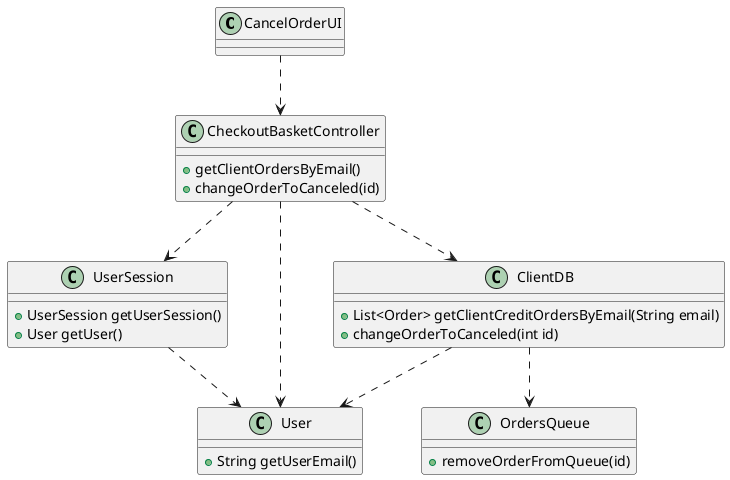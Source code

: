 @startuml

class CancelOrderUI {

}

class CheckoutBasketController {
  +getClientOrdersByEmail()
  +changeOrderToCanceled(id)
}

class ClientDB {
    +List<Order> getClientCreditOrdersByEmail(String email)
    +changeOrderToCanceled(int id)
}

class UserSession {
    +UserSession getUserSession()
    +User getUser()
}

class User {
    +String getUserEmail()

}

class OrdersQueue {
    +removeOrderFromQueue(id)

}



CancelOrderUI ..> CheckoutBasketController

CheckoutBasketController ..> UserSession
CheckoutBasketController ..> ClientDB
CheckoutBasketController ..> User
ClientDB ..> OrdersQueue
UserSession ..> User

ClientDB ..> User





@enduml
